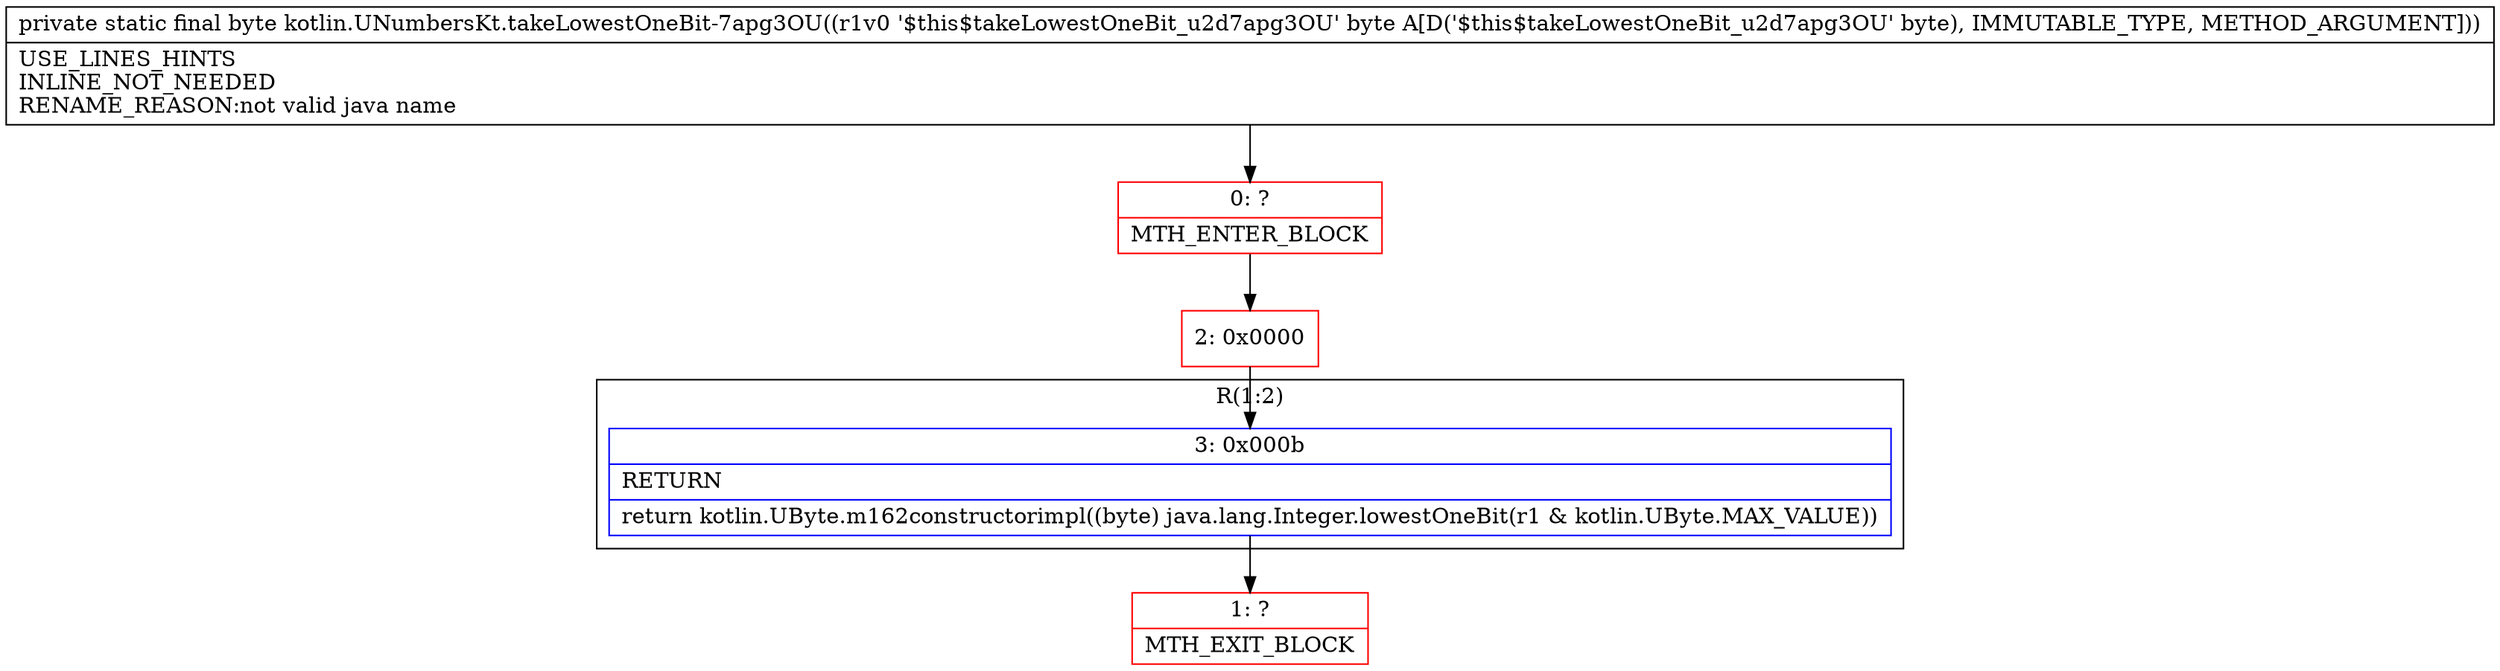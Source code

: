 digraph "CFG forkotlin.UNumbersKt.takeLowestOneBit\-7apg3OU(B)B" {
subgraph cluster_Region_107937045 {
label = "R(1:2)";
node [shape=record,color=blue];
Node_3 [shape=record,label="{3\:\ 0x000b|RETURN\l|return kotlin.UByte.m162constructorimpl((byte) java.lang.Integer.lowestOneBit(r1 & kotlin.UByte.MAX_VALUE))\l}"];
}
Node_0 [shape=record,color=red,label="{0\:\ ?|MTH_ENTER_BLOCK\l}"];
Node_2 [shape=record,color=red,label="{2\:\ 0x0000}"];
Node_1 [shape=record,color=red,label="{1\:\ ?|MTH_EXIT_BLOCK\l}"];
MethodNode[shape=record,label="{private static final byte kotlin.UNumbersKt.takeLowestOneBit\-7apg3OU((r1v0 '$this$takeLowestOneBit_u2d7apg3OU' byte A[D('$this$takeLowestOneBit_u2d7apg3OU' byte), IMMUTABLE_TYPE, METHOD_ARGUMENT]))  | USE_LINES_HINTS\lINLINE_NOT_NEEDED\lRENAME_REASON:not valid java name\l}"];
MethodNode -> Node_0;Node_3 -> Node_1;
Node_0 -> Node_2;
Node_2 -> Node_3;
}

